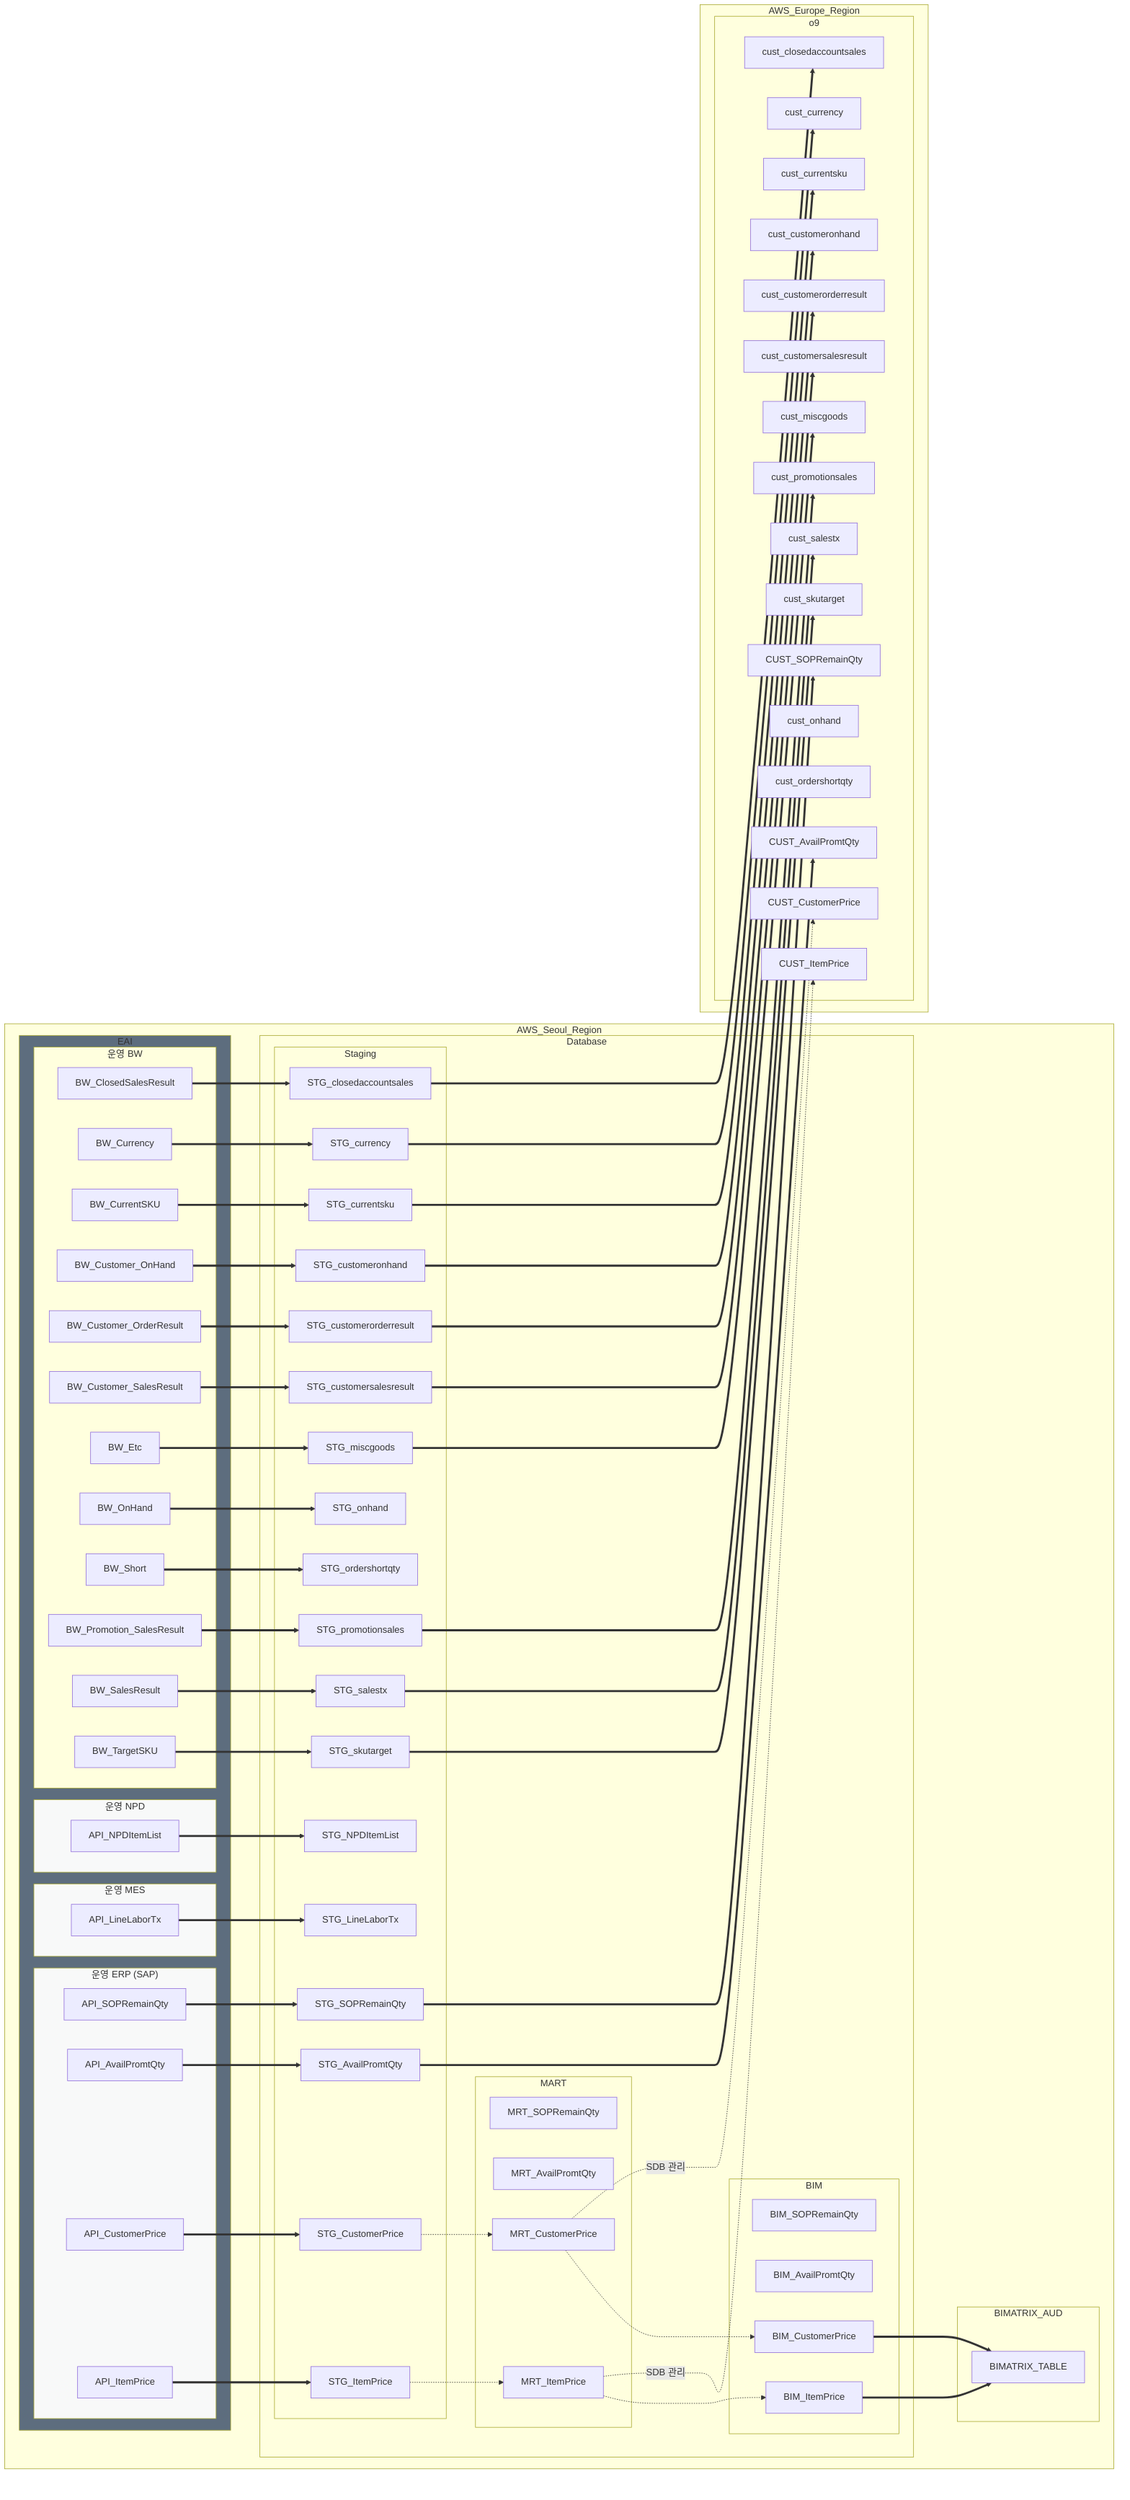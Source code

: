 graph LR
 
  %% 다이어그램
  subgraph subGraph6 ["AWS_Seoul_Region"]
    subgraph EAI ["EAI"]
      subgraph SAP ["운영 ERP (SAP)"]
        APICP37["API_SOPRemainQty"]
        APICP11["API_AvailPromtQty"]
        APICP35["API_CustomerPrice"]
        APICP10["API_ItemPrice"]
      end
      subgraph MES ["운영 MES"]
        MESSP12["API_LineLaborTx"]
      end
      subgraph NPD ["운영 NPD"]
        NPDCP25["API_NPDItemList"]
      end
      subgraph BW_ ["운영 BW"]
        BW_CP51["BW_ClosedSalesResult"]
        BW_CP42["BW_Currency"]
        BW_CP23["BW_CurrentSKU"]
        BW_CP49["BW_Customer_OnHand"]
        BW_CP48["BW_Customer_OrderResult"]
        BW_CP22["BW_Customer_SalesResult"]
        BW_CP19["BW_Etc"]
        BW_CP12["BW_OnHand"]
        BW_CP20["BW_Short"]
        BW_CP50["BW_Promotion_SalesResult"]
        BW_CP21["BW_SalesResult"]
        BW_CP39["BW_TargetSKU"]
      end
    end
    subgraph Database ["Database"]
      subgraph Schema_Staging["Staging"]
        STGCP37["STG_SOPRemainQty"]
        STGCP11["STG_AvailPromtQty"]
        STGCP35["STG_CustomerPrice"]
        STGCP10["STG_ItemPrice"]
        STGSP12["STG_LineLaborTx"]
        STGCP25["STG_NPDItemList"]
        STGCP51["STG_closedaccountsales"]
        STGCP42["STG_currency"]
        STGCP23["STG_currentsku"]
        STGCP49["STG_customeronhand"]
        STGCP48["STG_customerorderresult"]
        STGCP22["STG_customersalesresult"]
        STGCP19["STG_miscgoods"]
        STGCP12["STG_onhand"]
        STGCP20["STG_ordershortqty"]
        STGCP50["STG_promotionsales"]
        STGCP21["STG_salestx"]
        STGCP39["STG_skutarget"]
      end
      subgraph Schema_MART ["MART"]
        MRTCP37["MRT_SOPRemainQty"]
        MRTCP11["MRT_AvailPromtQty"]
        MRTCP35["MRT_CustomerPrice"]
        MRTCP10["MRT_ItemPrice"]
      end
      subgraph Schema_BIM ["BIM"]
        BIMCP37["BIM_SOPRemainQty"]
        BIMCP11["BIM_AvailPromtQty"]
        BIMCP35["BIM_CustomerPrice"]
        BIMCP10["BIM_ItemPrice"]
      end
    end
    subgraph BIM_AUD ["BIMATRIX_AUD"]
      BIM00["BIMATRIX_TABLE"]
    end
  end

  subgraph subGraph8 ["AWS_Europe_Region"]
    subgraph o9 ["o9"]
      CSTCP37["CUST_SOPRemainQty"]
      CSTCP11["CUST_AvailPromtQty"]
      CSTCP35["CUST_CustomerPrice"]
      CSTCP10["CUST_ItemPrice"]
      CSTCP51["cust_closedaccountsales"]
      CSTCP42["cust_currency"]
      CSTCP23["cust_currentsku"]
      CSTCP49["cust_customeronhand"]
      CSTCP48["cust_customerorderresult"]
      CSTCP22["cust_customersalesresult"]
      CSTCP19["cust_miscgoods"]
      CSTCP12["cust_onhand"]
      CSTCP20["cust_ordershortqty"]
      CSTCP50["cust_promotionsales"]
      CSTCP21["cust_salestx"]
      CSTCP39["cust_skutarget"]


    end
  end

  %% 스타일 0
  APICP37 ==> STGCP37
  APICP11 ==> STGCP11
  APICP35 ==> STGCP35 
  APICP10 ==> STGCP10
  MESSP12 ==> STGSP12
  NPDCP25 ==> STGCP25
  BIMCP35 ==> BIM00
  BIMCP10 ==> BIM00
  STGCP37 ==> CSTCP37
  STGCP11 ==> CSTCP11
  BW_CP51 ==> STGCP51
  BW_CP42 ==> STGCP42
  BW_CP23 ==> STGCP23
  BW_CP49 ==> STGCP49
  BW_CP48 ==> STGCP48
  BW_CP22 ==> STGCP22
  BW_CP19 ==> STGCP19
  BW_CP12 ==> STGCP12
  BW_CP20 ==> STGCP20
  BW_CP50 ==> STGCP50
  BW_CP21 ==> STGCP21
  BW_CP39 ==> STGCP39
  STGCP51 ==> CSTCP51
  STGCP42 ==> CSTCP42
  STGCP23 ==> CSTCP23
  STGCP49 ==> CSTCP49
  STGCP48 ==> CSTCP48
  STGCP22 ==> CSTCP22
  STGCP19 ==> CSTCP19
  
  
  STGCP50 ==> CSTCP50
  STGCP21 ==> CSTCP21
  STGCP39 ==> CSTCP39

  %% 스타일 1
  MRTCP35 -. "SDB 관리" .-> CSTCP35
  MRTCP10 -. "SDB 관리" .-> CSTCP10

  %% 스타일 2
  STGCP35 -.-> MRTCP35 -.-> BIMCP35
  STGCP10 -.-> MRTCP10 -.-> BIMCP10


  style SAP fill:#F8F9F9
  style EAI fill:#5D6D7E
  style MES fill:#F8F9F9
  style NPD fill:#F8F9F9
